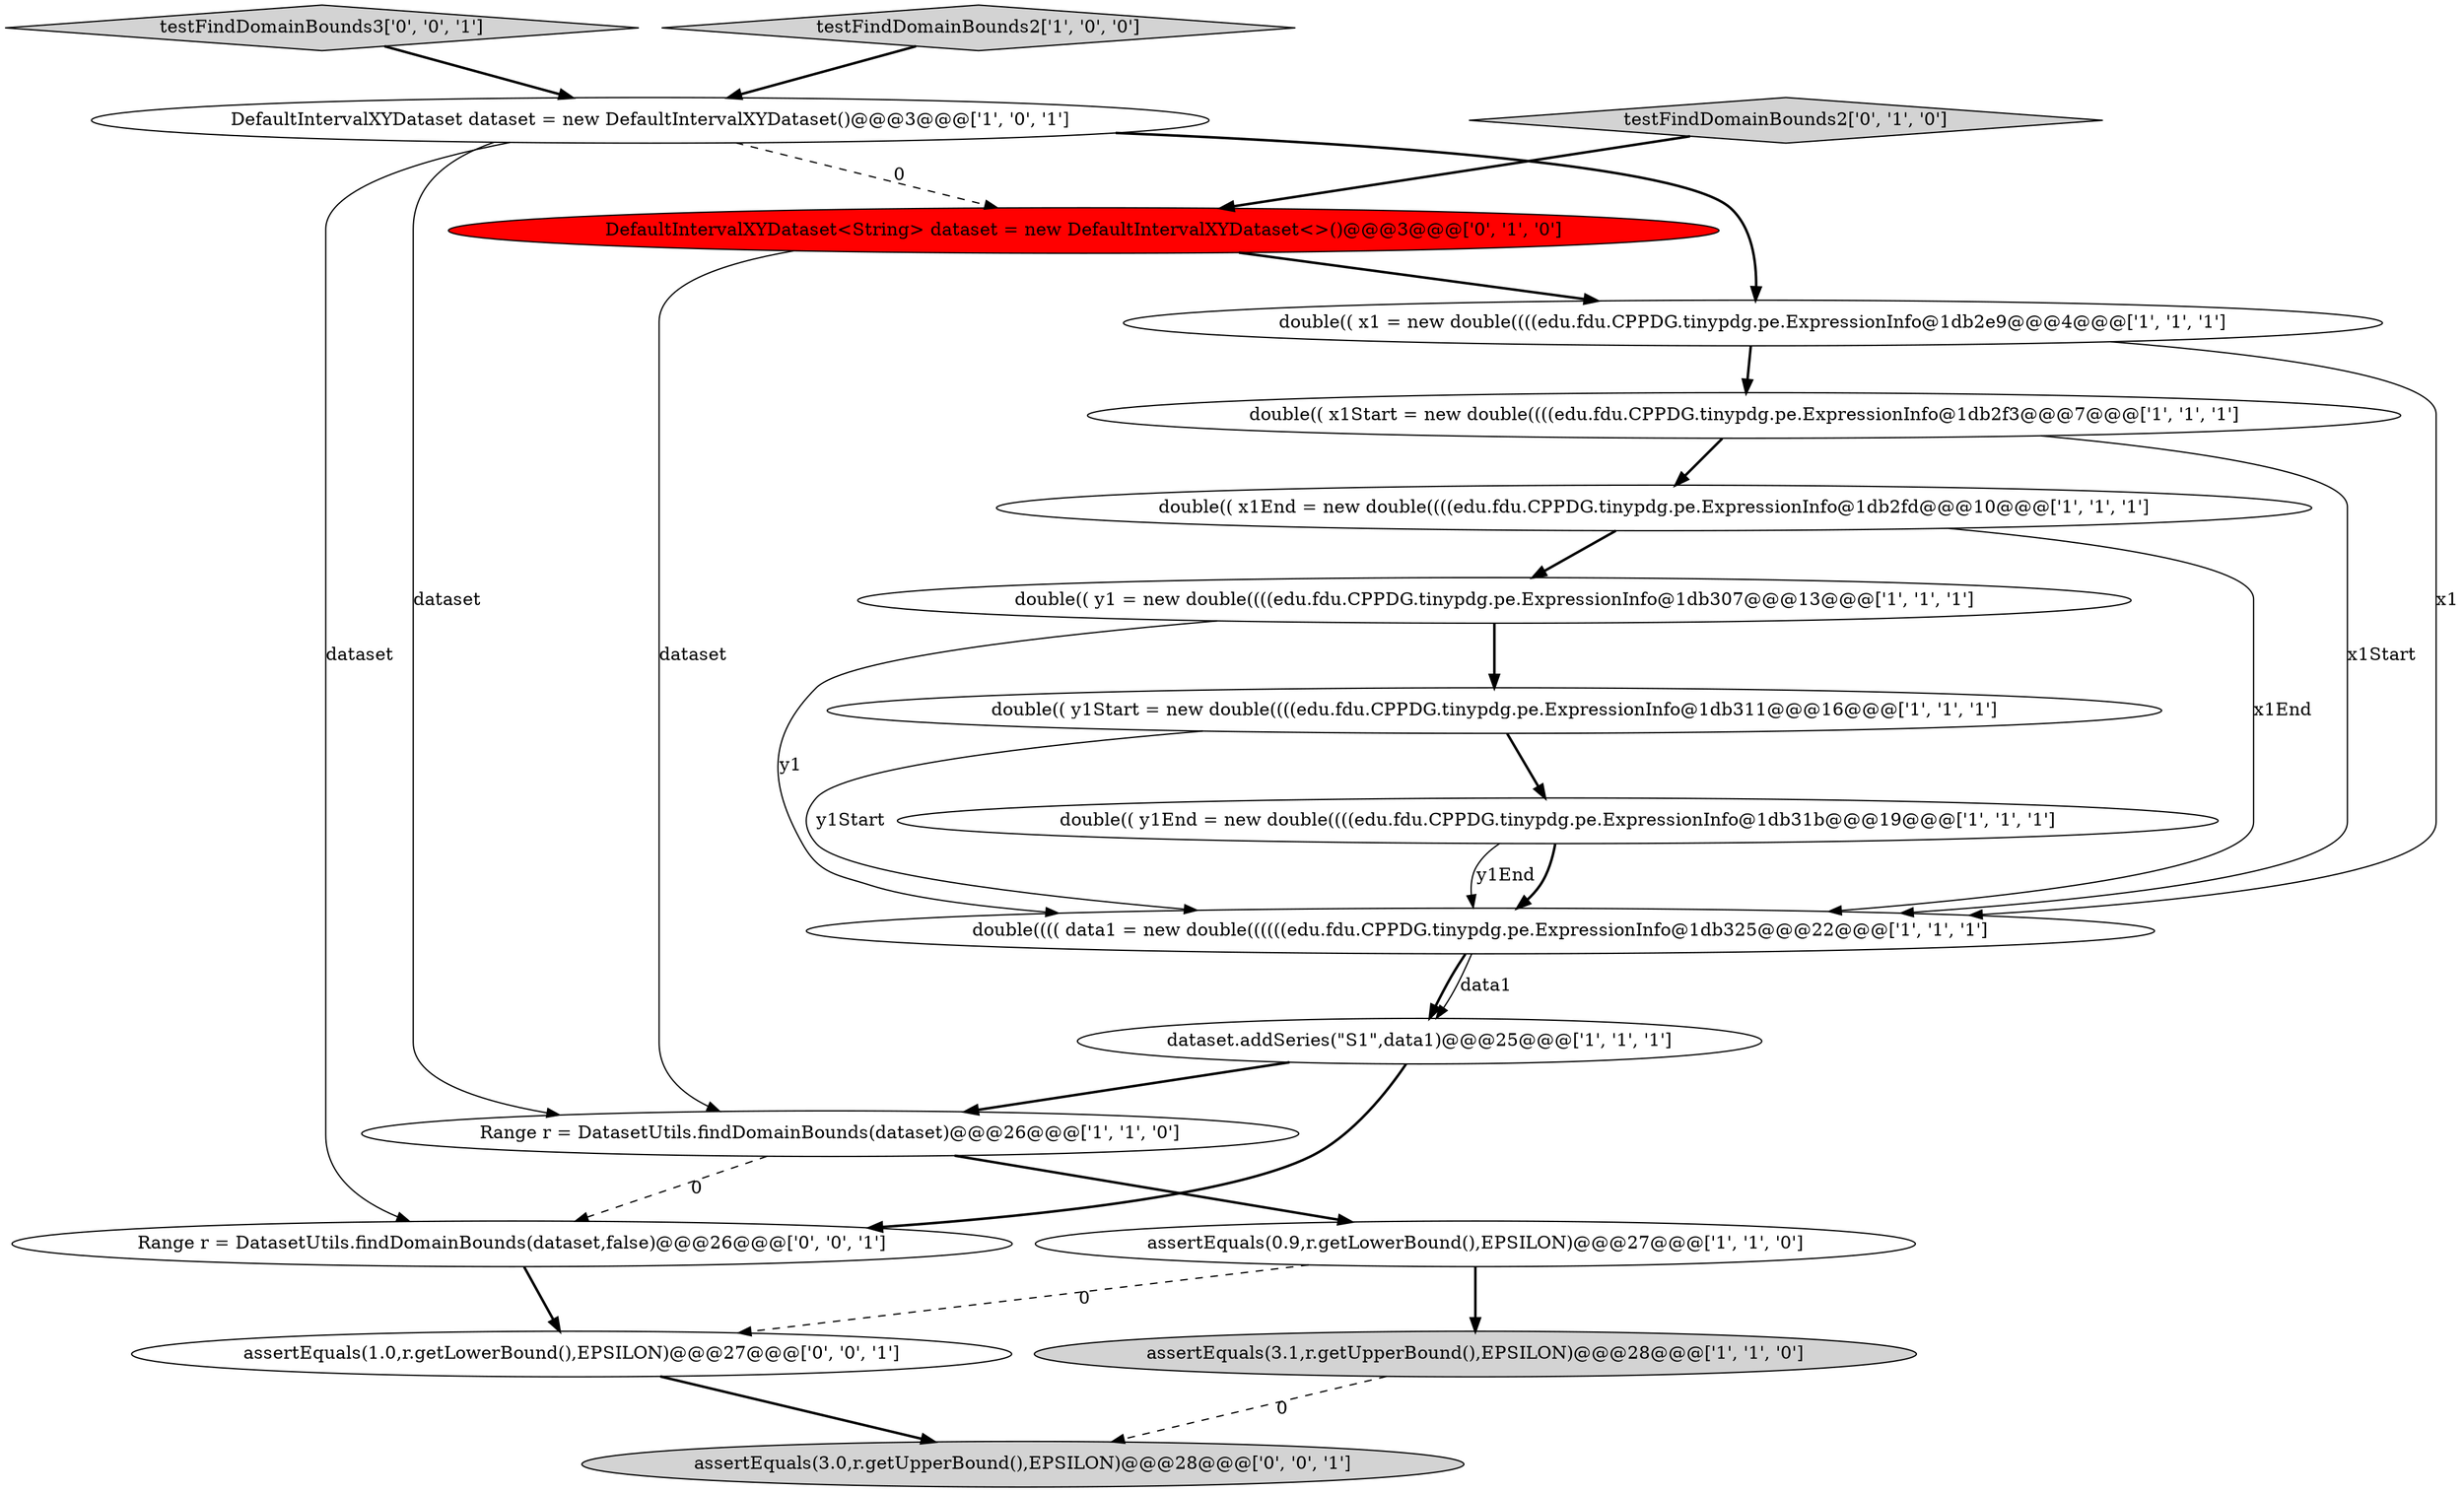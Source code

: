 digraph {
0 [style = filled, label = "double(( y1End = new double((((edu.fdu.CPPDG.tinypdg.pe.ExpressionInfo@1db31b@@@19@@@['1', '1', '1']", fillcolor = white, shape = ellipse image = "AAA0AAABBB1BBB"];
5 [style = filled, label = "double(( y1 = new double((((edu.fdu.CPPDG.tinypdg.pe.ExpressionInfo@1db307@@@13@@@['1', '1', '1']", fillcolor = white, shape = ellipse image = "AAA0AAABBB1BBB"];
9 [style = filled, label = "DefaultIntervalXYDataset dataset = new DefaultIntervalXYDataset()@@@3@@@['1', '0', '1']", fillcolor = white, shape = ellipse image = "AAA0AAABBB1BBB"];
7 [style = filled, label = "double(( x1 = new double((((edu.fdu.CPPDG.tinypdg.pe.ExpressionInfo@1db2e9@@@4@@@['1', '1', '1']", fillcolor = white, shape = ellipse image = "AAA0AAABBB1BBB"];
10 [style = filled, label = "assertEquals(0.9,r.getLowerBound(),EPSILON)@@@27@@@['1', '1', '0']", fillcolor = white, shape = ellipse image = "AAA0AAABBB1BBB"];
13 [style = filled, label = "DefaultIntervalXYDataset<String> dataset = new DefaultIntervalXYDataset<>()@@@3@@@['0', '1', '0']", fillcolor = red, shape = ellipse image = "AAA1AAABBB2BBB"];
17 [style = filled, label = "assertEquals(3.0,r.getUpperBound(),EPSILON)@@@28@@@['0', '0', '1']", fillcolor = lightgray, shape = ellipse image = "AAA0AAABBB3BBB"];
18 [style = filled, label = "Range r = DatasetUtils.findDomainBounds(dataset,false)@@@26@@@['0', '0', '1']", fillcolor = white, shape = ellipse image = "AAA0AAABBB3BBB"];
16 [style = filled, label = "assertEquals(1.0,r.getLowerBound(),EPSILON)@@@27@@@['0', '0', '1']", fillcolor = white, shape = ellipse image = "AAA0AAABBB3BBB"];
14 [style = filled, label = "testFindDomainBounds2['0', '1', '0']", fillcolor = lightgray, shape = diamond image = "AAA0AAABBB2BBB"];
1 [style = filled, label = "dataset.addSeries(\"S1\",data1)@@@25@@@['1', '1', '1']", fillcolor = white, shape = ellipse image = "AAA0AAABBB1BBB"];
12 [style = filled, label = "double(( x1End = new double((((edu.fdu.CPPDG.tinypdg.pe.ExpressionInfo@1db2fd@@@10@@@['1', '1', '1']", fillcolor = white, shape = ellipse image = "AAA0AAABBB1BBB"];
15 [style = filled, label = "testFindDomainBounds3['0', '0', '1']", fillcolor = lightgray, shape = diamond image = "AAA0AAABBB3BBB"];
6 [style = filled, label = "double(( y1Start = new double((((edu.fdu.CPPDG.tinypdg.pe.ExpressionInfo@1db311@@@16@@@['1', '1', '1']", fillcolor = white, shape = ellipse image = "AAA0AAABBB1BBB"];
11 [style = filled, label = "double(((( data1 = new double((((((edu.fdu.CPPDG.tinypdg.pe.ExpressionInfo@1db325@@@22@@@['1', '1', '1']", fillcolor = white, shape = ellipse image = "AAA0AAABBB1BBB"];
4 [style = filled, label = "Range r = DatasetUtils.findDomainBounds(dataset)@@@26@@@['1', '1', '0']", fillcolor = white, shape = ellipse image = "AAA0AAABBB1BBB"];
2 [style = filled, label = "testFindDomainBounds2['1', '0', '0']", fillcolor = lightgray, shape = diamond image = "AAA0AAABBB1BBB"];
3 [style = filled, label = "assertEquals(3.1,r.getUpperBound(),EPSILON)@@@28@@@['1', '1', '0']", fillcolor = lightgray, shape = ellipse image = "AAA0AAABBB1BBB"];
8 [style = filled, label = "double(( x1Start = new double((((edu.fdu.CPPDG.tinypdg.pe.ExpressionInfo@1db2f3@@@7@@@['1', '1', '1']", fillcolor = white, shape = ellipse image = "AAA0AAABBB1BBB"];
4->10 [style = bold, label=""];
12->11 [style = solid, label="x1End"];
13->4 [style = solid, label="dataset"];
4->18 [style = dashed, label="0"];
1->4 [style = bold, label=""];
3->17 [style = dashed, label="0"];
12->5 [style = bold, label=""];
11->1 [style = bold, label=""];
5->11 [style = solid, label="y1"];
0->11 [style = bold, label=""];
10->3 [style = bold, label=""];
1->18 [style = bold, label=""];
6->0 [style = bold, label=""];
2->9 [style = bold, label=""];
16->17 [style = bold, label=""];
9->7 [style = bold, label=""];
7->8 [style = bold, label=""];
9->4 [style = solid, label="dataset"];
11->1 [style = solid, label="data1"];
9->18 [style = solid, label="dataset"];
5->6 [style = bold, label=""];
15->9 [style = bold, label=""];
13->7 [style = bold, label=""];
6->11 [style = solid, label="y1Start"];
9->13 [style = dashed, label="0"];
8->11 [style = solid, label="x1Start"];
10->16 [style = dashed, label="0"];
14->13 [style = bold, label=""];
0->11 [style = solid, label="y1End"];
7->11 [style = solid, label="x1"];
8->12 [style = bold, label=""];
18->16 [style = bold, label=""];
}

